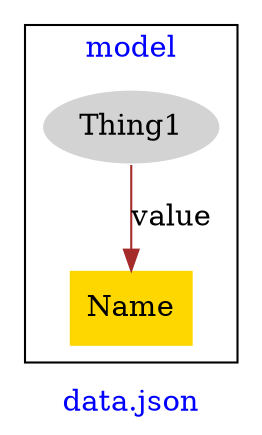 digraph n0 {
fontcolor="blue"
remincross="true"
label="data.json"
subgraph cluster {
label="model"
n2[style="filled",color="white",fillcolor="lightgray",label="Thing1"];
n3[shape="plaintext",style="filled",fillcolor="gold",label="Name"];
}
n2 -> n3[color="brown",fontcolor="black",label="value"]
}
